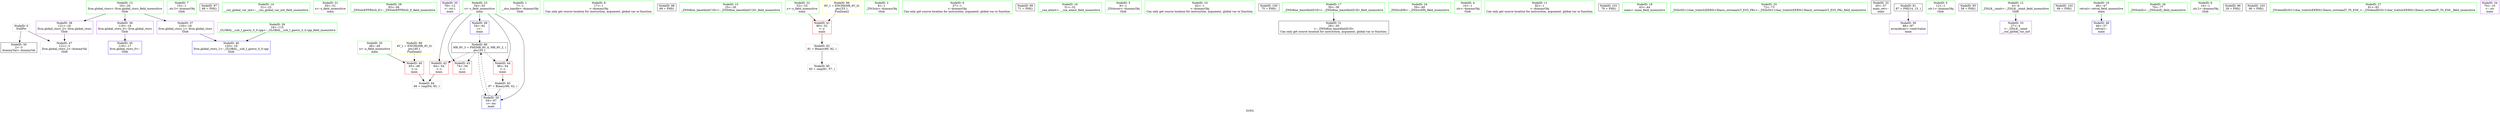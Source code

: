 digraph "SVFG" {
	label="SVFG";

	Node0x55feff029150 [shape=record,color=grey,label="{NodeID: 0\nNullPtr}"];
	Node0x55feff029150 -> Node0x55feff03a4e0[style=solid];
	Node0x55feff029150 -> Node0x55feff03b400[style=solid];
	Node0x55feff0378a0 [shape=record,color=green,label="{NodeID: 7\n15\<--1\n.str.3\<--dummyObj\nGlob }"];
	Node0x55feff0460c0 [shape=record,color=black,label="{NodeID: 97\n68 = PHI()\n}"];
	Node0x55feff0395d0 [shape=record,color=green,label="{NodeID: 14\n21\<--22\n__cxx_global_var_init\<--__cxx_global_var_init_field_insensitive\n}"];
	Node0x55feff039c70 [shape=record,color=green,label="{NodeID: 21\n50\<--51\nx\<--x_field_insensitive\nmain\n}"];
	Node0x55feff03a2e0 [shape=record,color=green,label="{NodeID: 28\n93\<--94\n_ZNSolsEPFRSoS_E\<--_ZNSolsEPFRSoS_E_field_insensitive\n}"];
	Node0x55feff03a950 [shape=record,color=purple,label="{NodeID: 35\n78\<--12\n\<--.str.1\nmain\n}"];
	Node0x55feff03af90 [shape=record,color=red,label="{NodeID: 42\n64\<--54\n\<--c\nmain\n}"];
	Node0x55feff03af90 -> Node0x55feff03e570[style=solid];
	Node0x55feff03bde0 [shape=record,color=blue,label="{NodeID: 49\n54\<--62\nc\<--\nmain\n}"];
	Node0x55feff03bde0 -> Node0x55feff040500[style=dashed];
	Node0x55feff03e570 [shape=record,color=grey,label="{NodeID: 84\n66 = cmp(64, 65, )\n}"];
	Node0x55feff037e80 [shape=record,color=green,label="{NodeID: 1\n7\<--1\n__dso_handle\<--dummyObj\nGlob }"];
	Node0x55feff037930 [shape=record,color=green,label="{NodeID: 8\n17\<--1\n\<--dummyObj\nCan only get source location for instruction, argument, global var or function.}"];
	Node0x55feff046220 [shape=record,color=black,label="{NodeID: 98\n69 = PHI()\n}"];
	Node0x55feff0396d0 [shape=record,color=green,label="{NodeID: 15\n25\<--26\n_ZNSt8ios_base4InitC1Ev\<--_ZNSt8ios_base4InitC1Ev_field_insensitive\n}"];
	Node0x55feff039d40 [shape=record,color=green,label="{NodeID: 22\n52\<--53\ny\<--y_field_insensitive\nmain\n}"];
	Node0x55feff039d40 -> Node0x55feff03aec0[style=solid];
	Node0x55feff03a3e0 [shape=record,color=green,label="{NodeID: 29\n18\<--115\n_GLOBAL__sub_I_gawry_0_0.cpp\<--_GLOBAL__sub_I_gawry_0_0.cpp_field_insensitive\n}"];
	Node0x55feff03a3e0 -> Node0x55feff03b300[style=solid];
	Node0x55feff03aa20 [shape=record,color=purple,label="{NodeID: 36\n119\<--16\nllvm.global_ctors_0\<--llvm.global_ctors\nGlob }"];
	Node0x55feff03aa20 -> Node0x55feff03b200[style=solid];
	Node0x55feff03b060 [shape=record,color=red,label="{NodeID: 43\n74\<--54\n\<--c\nmain\n}"];
	Node0x55feff03beb0 [shape=record,color=blue,label="{NodeID: 50\n54\<--97\nc\<--inc\nmain\n}"];
	Node0x55feff03beb0 -> Node0x55feff040500[style=dashed];
	Node0x55feff03e6f0 [shape=record,color=grey,label="{NodeID: 85\n83 = cmp(81, 57, )\n}"];
	Node0x55feff037f10 [shape=record,color=green,label="{NodeID: 2\n8\<--1\n_ZSt3cin\<--dummyObj\nGlob }"];
	Node0x55feff037a00 [shape=record,color=green,label="{NodeID: 9\n57\<--1\n\<--dummyObj\nCan only get source location for instruction, argument, global var or function.}"];
	Node0x55feff0462f0 [shape=record,color=black,label="{NodeID: 99\n71 = PHI()\n}"];
	Node0x55feff0397d0 [shape=record,color=green,label="{NodeID: 16\n31\<--32\n__cxa_atexit\<--__cxa_atexit_field_insensitive\n}"];
	Node0x55feff039e10 [shape=record,color=green,label="{NodeID: 23\n54\<--55\nc\<--c_field_insensitive\nmain\n}"];
	Node0x55feff039e10 -> Node0x55feff03af90[style=solid];
	Node0x55feff039e10 -> Node0x55feff03b060[style=solid];
	Node0x55feff039e10 -> Node0x55feff03b130[style=solid];
	Node0x55feff039e10 -> Node0x55feff03bde0[style=solid];
	Node0x55feff039e10 -> Node0x55feff03beb0[style=solid];
	Node0x55feff03a4e0 [shape=record,color=black,label="{NodeID: 30\n2\<--3\ndummyVal\<--dummyVal\n}"];
	Node0x55feff03ab20 [shape=record,color=purple,label="{NodeID: 37\n120\<--16\nllvm.global_ctors_1\<--llvm.global_ctors\nGlob }"];
	Node0x55feff03ab20 -> Node0x55feff03b300[style=solid];
	Node0x55feff03b130 [shape=record,color=red,label="{NodeID: 44\n96\<--54\n\<--c\nmain\n}"];
	Node0x55feff03b130 -> Node0x55feff03e3f0[style=solid];
	Node0x55feff040500 [shape=record,color=black,label="{NodeID: 86\nMR_8V_3 = PHI(MR_8V_4, MR_8V_2, )\npts\{55 \}\n}"];
	Node0x55feff040500 -> Node0x55feff03af90[style=dashed];
	Node0x55feff040500 -> Node0x55feff03b060[style=dashed];
	Node0x55feff040500 -> Node0x55feff03b130[style=dashed];
	Node0x55feff040500 -> Node0x55feff03beb0[style=dashed];
	Node0x55feff037fa0 [shape=record,color=green,label="{NodeID: 3\n9\<--1\n_ZSt4cout\<--dummyObj\nGlob }"];
	Node0x55feff039260 [shape=record,color=green,label="{NodeID: 10\n62\<--1\n\<--dummyObj\nCan only get source location for instruction, argument, global var or function.}"];
	Node0x55feff043eb0 [shape=record,color=black,label="{NodeID: 100\n75 = PHI()\n}"];
	Node0x55feff0398d0 [shape=record,color=green,label="{NodeID: 17\n30\<--36\n_ZNSt8ios_base4InitD1Ev\<--_ZNSt8ios_base4InitD1Ev_field_insensitive\n}"];
	Node0x55feff0398d0 -> Node0x55feff03a5e0[style=solid];
	Node0x55feff039ee0 [shape=record,color=green,label="{NodeID: 24\n59\<--60\n_ZNSirsERi\<--_ZNSirsERi_field_insensitive\n}"];
	Node0x55feff03a5e0 [shape=record,color=black,label="{NodeID: 31\n29\<--30\n\<--_ZNSt8ios_base4InitD1Ev\nCan only get source location for instruction, argument, global var or function.}"];
	Node0x55feff03ac20 [shape=record,color=purple,label="{NodeID: 38\n121\<--16\nllvm.global_ctors_2\<--llvm.global_ctors\nGlob }"];
	Node0x55feff03ac20 -> Node0x55feff03b400[style=solid];
	Node0x55feff03b200 [shape=record,color=blue,label="{NodeID: 45\n119\<--17\nllvm.global_ctors_0\<--\nGlob }"];
	Node0x55feff0291e0 [shape=record,color=green,label="{NodeID: 4\n10\<--1\n.str\<--dummyObj\nGlob }"];
	Node0x55feff039330 [shape=record,color=green,label="{NodeID: 11\n82\<--1\n\<--dummyObj\nCan only get source location for instruction, argument, global var or function.}"];
	Node0x55feff043fb0 [shape=record,color=black,label="{NodeID: 101\n79 = PHI()\n}"];
	Node0x55feff0399d0 [shape=record,color=green,label="{NodeID: 18\n43\<--44\nmain\<--main_field_insensitive\n}"];
	Node0x55feff039fe0 [shape=record,color=green,label="{NodeID: 25\n72\<--73\n_ZStlsISt11char_traitsIcEERSt13basic_ostreamIcT_ES5_PKc\<--_ZStlsISt11char_traitsIcEERSt13basic_ostreamIcT_ES5_PKc_field_insensitive\n}"];
	Node0x55feff03a6e0 [shape=record,color=black,label="{NodeID: 32\n45\<--57\nmain_ret\<--\nmain\n}"];
	Node0x55feff03ad20 [shape=record,color=purple,label="{NodeID: 39\n88\<--87\narraydecay\<--cond-lvalue\nmain\n}"];
	Node0x55feff03b300 [shape=record,color=blue,label="{NodeID: 46\n120\<--18\nllvm.global_ctors_1\<--_GLOBAL__sub_I_gawry_0_0.cpp\nGlob }"];
	Node0x55fefeefe220 [shape=record,color=black,label="{NodeID: 81\n87 = PHI(14, 15, )\n}"];
	Node0x55fefeefe220 -> Node0x55feff03ad20[style=solid];
	Node0x55feff041520 [shape=record,color=yellow,style=double,label="{NodeID: 88\n4V_1 = ENCHI(MR_4V_0)\npts\{49 \}\nFun[main]}"];
	Node0x55feff041520 -> Node0x55feff03adf0[style=dashed];
	Node0x55feff029270 [shape=record,color=green,label="{NodeID: 5\n12\<--1\n.str.1\<--dummyObj\nGlob }"];
	Node0x55feff044b40 [shape=record,color=black,label="{NodeID: 95\n58 = PHI()\n}"];
	Node0x55feff039400 [shape=record,color=green,label="{NodeID: 12\n4\<--6\n_ZStL8__ioinit\<--_ZStL8__ioinit_field_insensitive\nGlob }"];
	Node0x55feff039400 -> Node0x55feff03a7b0[style=solid];
	Node0x55feff0440b0 [shape=record,color=black,label="{NodeID: 102\n89 = PHI()\n}"];
	Node0x55feff039ad0 [shape=record,color=green,label="{NodeID: 19\n46\<--47\nretval\<--retval_field_insensitive\nmain\n}"];
	Node0x55feff039ad0 -> Node0x55feff03bd10[style=solid];
	Node0x55feff03a0e0 [shape=record,color=green,label="{NodeID: 26\n76\<--77\n_ZNSolsEi\<--_ZNSolsEi_field_insensitive\n}"];
	Node0x55feff03a7b0 [shape=record,color=purple,label="{NodeID: 33\n27\<--4\n\<--_ZStL8__ioinit\n__cxx_global_var_init\n}"];
	Node0x55feff03adf0 [shape=record,color=red,label="{NodeID: 40\n65\<--48\n\<--n\nmain\n}"];
	Node0x55feff03adf0 -> Node0x55feff03e570[style=solid];
	Node0x55feff03b400 [shape=record,color=blue, style = dotted,label="{NodeID: 47\n121\<--3\nllvm.global_ctors_2\<--dummyVal\nGlob }"];
	Node0x55feff03e270 [shape=record,color=grey,label="{NodeID: 82\n81 = Binary(80, 82, )\n}"];
	Node0x55feff03e270 -> Node0x55feff03e6f0[style=solid];
	Node0x55feff041600 [shape=record,color=yellow,style=double,label="{NodeID: 89\n6V_1 = ENCHI(MR_6V_0)\npts\{53 \}\nFun[main]}"];
	Node0x55feff041600 -> Node0x55feff03aec0[style=dashed];
	Node0x55feff029300 [shape=record,color=green,label="{NodeID: 6\n14\<--1\n.str.2\<--dummyObj\nGlob }"];
	Node0x55feff045fc0 [shape=record,color=black,label="{NodeID: 96\n28 = PHI()\n}"];
	Node0x55feff0394d0 [shape=record,color=green,label="{NodeID: 13\n16\<--20\nllvm.global_ctors\<--llvm.global_ctors_field_insensitive\nGlob }"];
	Node0x55feff0394d0 -> Node0x55feff03aa20[style=solid];
	Node0x55feff0394d0 -> Node0x55feff03ab20[style=solid];
	Node0x55feff0394d0 -> Node0x55feff03ac20[style=solid];
	Node0x55feff0441b0 [shape=record,color=black,label="{NodeID: 103\n90 = PHI()\n}"];
	Node0x55feff039ba0 [shape=record,color=green,label="{NodeID: 20\n48\<--49\nn\<--n_field_insensitive\nmain\n}"];
	Node0x55feff039ba0 -> Node0x55feff03adf0[style=solid];
	Node0x55feff03a1e0 [shape=record,color=green,label="{NodeID: 27\n91\<--92\n_ZSt4endlIcSt11char_traitsIcEERSt13basic_ostreamIT_T0_ES6_\<--_ZSt4endlIcSt11char_traitsIcEERSt13basic_ostreamIT_T0_ES6__field_insensitive\n}"];
	Node0x55feff03a880 [shape=record,color=purple,label="{NodeID: 34\n70\<--10\n\<--.str\nmain\n}"];
	Node0x55feff03aec0 [shape=record,color=red,label="{NodeID: 41\n80\<--52\n\<--y\nmain\n}"];
	Node0x55feff03aec0 -> Node0x55feff03e270[style=solid];
	Node0x55feff03bd10 [shape=record,color=blue,label="{NodeID: 48\n46\<--57\nretval\<--\nmain\n}"];
	Node0x55feff03e3f0 [shape=record,color=grey,label="{NodeID: 83\n97 = Binary(96, 62, )\n}"];
	Node0x55feff03e3f0 -> Node0x55feff03beb0[style=solid];
}
